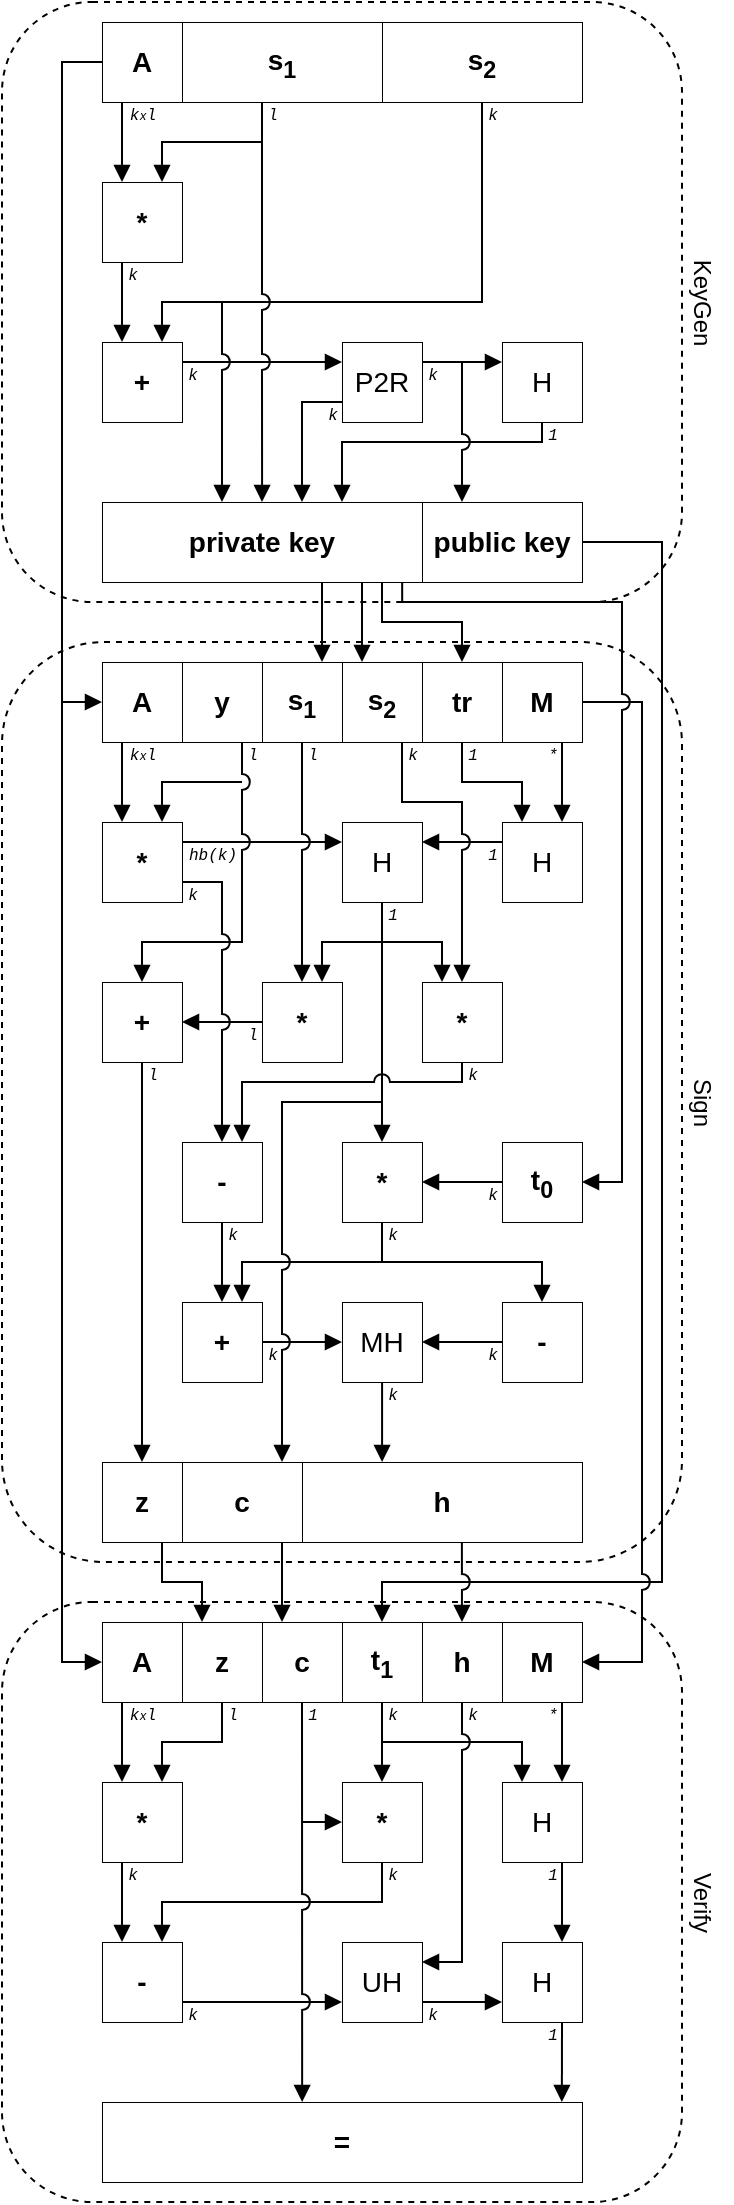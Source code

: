 <mxfile version="20.3.0" type="device"><diagram id="Om1LLP15xvkgY0ZqE7h3" name="Page-1"><mxGraphModel dx="474" dy="291" grid="1" gridSize="10" guides="1" tooltips="1" connect="1" arrows="1" fold="1" page="1" pageScale="1" pageWidth="850" pageHeight="1100" math="0" shadow="0"><root><mxCell id="0"/><mxCell id="1" parent="0"/><mxCell id="jIMUFUspea5jqwyZecuo-146" value="" style="rounded=1;whiteSpace=wrap;html=1;fillColor=none;dashed=1;" parent="1" vertex="1"><mxGeometry x="230" y="110" width="340" height="300" as="geometry"/></mxCell><mxCell id="jIMUFUspea5jqwyZecuo-144" value="" style="rounded=1;whiteSpace=wrap;html=1;fillColor=none;dashed=1;" parent="1" vertex="1"><mxGeometry x="230" y="430" width="340" height="460" as="geometry"/></mxCell><mxCell id="jIMUFUspea5jqwyZecuo-1" style="edgeStyle=orthogonalEdgeStyle;rounded=0;orthogonalLoop=1;jettySize=auto;html=1;endArrow=block;endFill=1;" parent="1" source="jIMUFUspea5jqwyZecuo-2" target="jIMUFUspea5jqwyZecuo-8" edge="1"><mxGeometry relative="1" as="geometry"><Array as="points"><mxPoint x="290" y="180"/><mxPoint x="290" y="180"/></Array></mxGeometry></mxCell><mxCell id="jIMUFUspea5jqwyZecuo-129" style="edgeStyle=orthogonalEdgeStyle;rounded=0;orthogonalLoop=1;jettySize=auto;html=1;entryX=0;entryY=0.5;entryDx=0;entryDy=0;endArrow=block;endFill=1;" parent="1" source="jIMUFUspea5jqwyZecuo-2" target="jIMUFUspea5jqwyZecuo-31" edge="1"><mxGeometry relative="1" as="geometry"><Array as="points"><mxPoint x="260" y="140"/><mxPoint x="260" y="460"/></Array></mxGeometry></mxCell><mxCell id="jIMUFUspea5jqwyZecuo-2" value="&lt;b&gt;A&lt;/b&gt;" style="rounded=0;whiteSpace=wrap;html=1;strokeWidth=0.5;fontFamily=Helvetica;fontSize=14;fillColor=default;" parent="1" vertex="1"><mxGeometry x="280" y="120" width="40" height="40" as="geometry"/></mxCell><mxCell id="jIMUFUspea5jqwyZecuo-3" style="edgeStyle=orthogonalEdgeStyle;rounded=0;jumpStyle=arc;jumpSize=8;orthogonalLoop=1;jettySize=auto;html=1;entryX=0.75;entryY=0;entryDx=0;entryDy=0;endArrow=block;endFill=1;" parent="1" source="jIMUFUspea5jqwyZecuo-4" target="jIMUFUspea5jqwyZecuo-8" edge="1"><mxGeometry relative="1" as="geometry"><Array as="points"><mxPoint x="360" y="180"/><mxPoint x="310" y="180"/></Array></mxGeometry></mxCell><mxCell id="jIMUFUspea5jqwyZecuo-4" value="&lt;b&gt;s&lt;sub&gt;1&lt;/sub&gt;&lt;/b&gt;" style="rounded=0;whiteSpace=wrap;html=1;strokeWidth=0.5;fontFamily=Helvetica;fontSize=14;fillColor=default;" parent="1" vertex="1"><mxGeometry x="320" y="120" width="100" height="40" as="geometry"/></mxCell><mxCell id="jIMUFUspea5jqwyZecuo-5" style="edgeStyle=orthogonalEdgeStyle;rounded=0;jumpStyle=arc;jumpSize=8;orthogonalLoop=1;jettySize=auto;html=1;entryX=0.75;entryY=0;entryDx=0;entryDy=0;endArrow=block;endFill=1;" parent="1" source="jIMUFUspea5jqwyZecuo-6" target="jIMUFUspea5jqwyZecuo-13" edge="1"><mxGeometry relative="1" as="geometry"><Array as="points"><mxPoint x="470" y="260"/><mxPoint x="310" y="260"/></Array></mxGeometry></mxCell><mxCell id="jIMUFUspea5jqwyZecuo-6" value="&lt;b&gt;s&lt;sub&gt;2&lt;/sub&gt;&lt;/b&gt;" style="rounded=0;whiteSpace=wrap;html=1;strokeWidth=0.5;fontFamily=Helvetica;fontSize=14;fillColor=default;" parent="1" vertex="1"><mxGeometry x="420" y="120" width="100" height="40" as="geometry"/></mxCell><mxCell id="jIMUFUspea5jqwyZecuo-7" style="edgeStyle=orthogonalEdgeStyle;rounded=0;jumpStyle=arc;jumpSize=8;orthogonalLoop=1;jettySize=auto;html=1;entryX=0.25;entryY=0;entryDx=0;entryDy=0;endArrow=block;endFill=1;" parent="1" source="jIMUFUspea5jqwyZecuo-8" target="jIMUFUspea5jqwyZecuo-13" edge="1"><mxGeometry relative="1" as="geometry"><Array as="points"><mxPoint x="290" y="250"/><mxPoint x="290" y="250"/></Array></mxGeometry></mxCell><mxCell id="jIMUFUspea5jqwyZecuo-8" value="&lt;b&gt;*&lt;/b&gt;" style="rounded=0;whiteSpace=wrap;html=1;strokeWidth=0.5;fontFamily=Helvetica;fontSize=14;fillColor=default;" parent="1" vertex="1"><mxGeometry x="280" y="200" width="40" height="40" as="geometry"/></mxCell><mxCell id="jIMUFUspea5jqwyZecuo-9" value="&lt;font face=&quot;Courier New&quot; style=&quot;font-size: 8px;&quot;&gt;k&lt;/font&gt;&lt;font face=&quot;Courier New&quot; style=&quot;font-size: 6px;&quot;&gt;x&lt;/font&gt;&lt;font face=&quot;Courier New&quot; style=&quot;font-size: 8px;&quot;&gt;l&lt;/font&gt;" style="text;html=1;align=center;verticalAlign=middle;resizable=0;points=[];autosize=1;strokeColor=none;fillColor=none;fontStyle=2" parent="1" vertex="1"><mxGeometry x="280" y="150" width="40" height="30" as="geometry"/></mxCell><mxCell id="jIMUFUspea5jqwyZecuo-10" value="&lt;b&gt;private key&lt;/b&gt;" style="rounded=0;whiteSpace=wrap;html=1;strokeWidth=0.5;fontFamily=Helvetica;fontSize=14;fillColor=default;" parent="1" vertex="1"><mxGeometry x="280" y="360" width="160" height="40" as="geometry"/></mxCell><mxCell id="jIMUFUspea5jqwyZecuo-11" value="&lt;b&gt;public key&lt;/b&gt;" style="rounded=0;whiteSpace=wrap;html=1;strokeWidth=0.5;fontFamily=Helvetica;fontSize=14;fillColor=default;" parent="1" vertex="1"><mxGeometry x="440" y="360" width="80" height="40" as="geometry"/></mxCell><mxCell id="jIMUFUspea5jqwyZecuo-12" style="edgeStyle=orthogonalEdgeStyle;rounded=0;jumpStyle=arc;jumpSize=8;orthogonalLoop=1;jettySize=auto;html=1;entryX=0;entryY=0.25;entryDx=0;entryDy=0;endArrow=block;endFill=1;" parent="1" source="jIMUFUspea5jqwyZecuo-13" target="jIMUFUspea5jqwyZecuo-18" edge="1"><mxGeometry relative="1" as="geometry"><Array as="points"><mxPoint x="330" y="290"/><mxPoint x="330" y="290"/></Array></mxGeometry></mxCell><mxCell id="jIMUFUspea5jqwyZecuo-13" value="&lt;b&gt;+&lt;/b&gt;" style="rounded=0;whiteSpace=wrap;html=1;strokeWidth=0.5;fontFamily=Helvetica;fontSize=14;fillColor=default;" parent="1" vertex="1"><mxGeometry x="280" y="280" width="40" height="40" as="geometry"/></mxCell><mxCell id="jIMUFUspea5jqwyZecuo-14" value="&lt;font face=&quot;Courier New&quot;&gt;&lt;span style=&quot;font-size: 8px;&quot;&gt;l&lt;/span&gt;&lt;/font&gt;" style="text;html=1;align=center;verticalAlign=middle;resizable=0;points=[];autosize=1;strokeColor=none;fillColor=none;fontStyle=2" parent="1" vertex="1"><mxGeometry x="350" y="150" width="30" height="30" as="geometry"/></mxCell><mxCell id="jIMUFUspea5jqwyZecuo-15" value="&lt;font face=&quot;Courier New&quot;&gt;&lt;span style=&quot;font-size: 8px;&quot;&gt;k&lt;/span&gt;&lt;/font&gt;" style="text;html=1;align=center;verticalAlign=middle;resizable=0;points=[];autosize=1;strokeColor=none;fillColor=none;fontStyle=2" parent="1" vertex="1"><mxGeometry x="460" y="150" width="30" height="30" as="geometry"/></mxCell><mxCell id="jIMUFUspea5jqwyZecuo-16" style="edgeStyle=orthogonalEdgeStyle;rounded=0;jumpStyle=arc;jumpSize=8;orthogonalLoop=1;jettySize=auto;html=1;entryX=0;entryY=0.25;entryDx=0;entryDy=0;endArrow=block;endFill=1;" parent="1" source="jIMUFUspea5jqwyZecuo-18" target="jIMUFUspea5jqwyZecuo-20" edge="1"><mxGeometry relative="1" as="geometry"><Array as="points"><mxPoint x="450" y="290"/><mxPoint x="450" y="290"/></Array></mxGeometry></mxCell><mxCell id="jIMUFUspea5jqwyZecuo-17" style="edgeStyle=orthogonalEdgeStyle;rounded=0;jumpStyle=arc;jumpSize=8;orthogonalLoop=1;jettySize=auto;html=1;exitX=0;exitY=0.75;exitDx=0;exitDy=0;entryX=0.625;entryY=0;entryDx=0;entryDy=0;entryPerimeter=0;endArrow=block;endFill=1;" parent="1" source="jIMUFUspea5jqwyZecuo-18" target="jIMUFUspea5jqwyZecuo-10" edge="1"><mxGeometry relative="1" as="geometry"/></mxCell><mxCell id="jIMUFUspea5jqwyZecuo-18" value="P2R" style="rounded=0;whiteSpace=wrap;html=1;strokeWidth=0.5;fontFamily=Helvetica;fontSize=14;fillColor=default;" parent="1" vertex="1"><mxGeometry x="400" y="280" width="40" height="40" as="geometry"/></mxCell><mxCell id="jIMUFUspea5jqwyZecuo-19" style="edgeStyle=orthogonalEdgeStyle;rounded=0;jumpStyle=arc;jumpSize=8;orthogonalLoop=1;jettySize=auto;html=1;endArrow=block;endFill=1;" parent="1" source="jIMUFUspea5jqwyZecuo-20" target="jIMUFUspea5jqwyZecuo-10" edge="1"><mxGeometry relative="1" as="geometry"><mxPoint x="500" y="350" as="targetPoint"/><Array as="points"><mxPoint x="500" y="330"/><mxPoint x="400" y="330"/></Array></mxGeometry></mxCell><mxCell id="jIMUFUspea5jqwyZecuo-20" value="H" style="rounded=0;whiteSpace=wrap;html=1;strokeWidth=0.5;fontFamily=Helvetica;fontSize=14;fillColor=default;" parent="1" vertex="1"><mxGeometry x="480" y="280" width="40" height="40" as="geometry"/></mxCell><mxCell id="jIMUFUspea5jqwyZecuo-21" style="edgeStyle=orthogonalEdgeStyle;rounded=0;jumpStyle=arc;jumpSize=8;orthogonalLoop=1;jettySize=auto;html=1;endArrow=block;endFill=1;" parent="1" target="jIMUFUspea5jqwyZecuo-10" edge="1"><mxGeometry relative="1" as="geometry"><mxPoint x="360" y="180" as="sourcePoint"/></mxGeometry></mxCell><mxCell id="jIMUFUspea5jqwyZecuo-22" value="" style="endArrow=block;html=1;rounded=0;jumpStyle=arc;jumpSize=8;endFill=1;entryX=0.375;entryY=0;entryDx=0;entryDy=0;entryPerimeter=0;" parent="1" target="jIMUFUspea5jqwyZecuo-10" edge="1"><mxGeometry width="50" height="50" relative="1" as="geometry"><mxPoint x="340" y="260" as="sourcePoint"/><mxPoint x="340" y="350" as="targetPoint"/></mxGeometry></mxCell><mxCell id="jIMUFUspea5jqwyZecuo-23" style="edgeStyle=orthogonalEdgeStyle;rounded=0;jumpStyle=arc;jumpSize=8;orthogonalLoop=1;jettySize=auto;html=1;endArrow=block;endFill=1;entryX=0.25;entryY=0;entryDx=0;entryDy=0;" parent="1" target="jIMUFUspea5jqwyZecuo-11" edge="1"><mxGeometry relative="1" as="geometry"><mxPoint x="460" y="290" as="sourcePoint"/><Array as="points"><mxPoint x="460" y="310"/><mxPoint x="460" y="310"/></Array></mxGeometry></mxCell><mxCell id="jIMUFUspea5jqwyZecuo-24" value="&lt;font face=&quot;Courier New&quot;&gt;&lt;span style=&quot;font-size: 8px;&quot;&gt;k&lt;/span&gt;&lt;/font&gt;" style="text;html=1;align=center;verticalAlign=middle;resizable=0;points=[];autosize=1;strokeColor=none;fillColor=none;fontStyle=2" parent="1" vertex="1"><mxGeometry x="280" y="230" width="30" height="30" as="geometry"/></mxCell><mxCell id="jIMUFUspea5jqwyZecuo-25" value="&lt;font face=&quot;Courier New&quot;&gt;&lt;span style=&quot;font-size: 8px;&quot;&gt;k&lt;/span&gt;&lt;/font&gt;" style="text;html=1;align=center;verticalAlign=middle;resizable=0;points=[];autosize=1;strokeColor=none;fillColor=none;fontStyle=2" parent="1" vertex="1"><mxGeometry x="310" y="280" width="30" height="30" as="geometry"/></mxCell><mxCell id="jIMUFUspea5jqwyZecuo-26" value="&lt;font face=&quot;Courier New&quot;&gt;&lt;span style=&quot;font-size: 8px;&quot;&gt;k&lt;/span&gt;&lt;/font&gt;" style="text;html=1;align=center;verticalAlign=middle;resizable=0;points=[];autosize=1;strokeColor=none;fillColor=none;fontStyle=2" parent="1" vertex="1"><mxGeometry x="380" y="300" width="30" height="30" as="geometry"/></mxCell><mxCell id="jIMUFUspea5jqwyZecuo-27" value="&lt;font face=&quot;Courier New&quot;&gt;&lt;span style=&quot;font-size: 8px;&quot;&gt;1&lt;/span&gt;&lt;/font&gt;" style="text;html=1;align=center;verticalAlign=middle;resizable=0;points=[];autosize=1;strokeColor=none;fillColor=none;fontStyle=2" parent="1" vertex="1"><mxGeometry x="490" y="310" width="30" height="30" as="geometry"/></mxCell><mxCell id="jIMUFUspea5jqwyZecuo-28" value="&lt;font face=&quot;Courier New&quot;&gt;&lt;span style=&quot;font-size: 8px;&quot;&gt;k&lt;/span&gt;&lt;/font&gt;" style="text;html=1;align=center;verticalAlign=middle;resizable=0;points=[];autosize=1;strokeColor=none;fillColor=none;fontStyle=2" parent="1" vertex="1"><mxGeometry x="430" y="280" width="30" height="30" as="geometry"/></mxCell><mxCell id="jIMUFUspea5jqwyZecuo-29" style="edgeStyle=orthogonalEdgeStyle;rounded=0;jumpStyle=arc;jumpSize=8;orthogonalLoop=1;jettySize=auto;html=1;entryX=0.5;entryY=0;entryDx=0;entryDy=0;endArrow=block;endFill=1;" parent="1" source="jIMUFUspea5jqwyZecuo-47" target="jIMUFUspea5jqwyZecuo-67" edge="1"><mxGeometry relative="1" as="geometry"/></mxCell><mxCell id="jIMUFUspea5jqwyZecuo-30" style="edgeStyle=orthogonalEdgeStyle;rounded=0;jumpStyle=arc;jumpSize=10;orthogonalLoop=1;jettySize=auto;html=1;entryX=0.25;entryY=0;entryDx=0;entryDy=0;fontSize=6;startArrow=none;startFill=0;endArrow=block;endFill=1;exitX=0.25;exitY=1;exitDx=0;exitDy=0;" parent="1" source="jIMUFUspea5jqwyZecuo-31" target="jIMUFUspea5jqwyZecuo-36" edge="1"><mxGeometry relative="1" as="geometry"><Array as="points"><mxPoint x="290" y="520"/></Array><mxPoint x="150" y="510" as="sourcePoint"/></mxGeometry></mxCell><mxCell id="jIMUFUspea5jqwyZecuo-31" value="&lt;b&gt;A&lt;/b&gt;" style="rounded=0;whiteSpace=wrap;html=1;strokeWidth=0.5;fontFamily=Helvetica;fontSize=14;fillColor=default;" parent="1" vertex="1"><mxGeometry x="280" y="440" width="40" height="40" as="geometry"/></mxCell><mxCell id="jIMUFUspea5jqwyZecuo-32" value="&lt;b&gt;y&lt;/b&gt;" style="rounded=0;whiteSpace=wrap;html=1;strokeWidth=0.5;fontFamily=Helvetica;fontSize=14;fillColor=default;" parent="1" vertex="1"><mxGeometry x="320" y="440" width="40" height="40" as="geometry"/></mxCell><mxCell id="jIMUFUspea5jqwyZecuo-131" style="edgeStyle=orthogonalEdgeStyle;rounded=0;orthogonalLoop=1;jettySize=auto;html=1;endArrow=block;endFill=1;" parent="1" target="jIMUFUspea5jqwyZecuo-33" edge="1"><mxGeometry relative="1" as="geometry"><mxPoint x="390" y="400" as="sourcePoint"/><Array as="points"><mxPoint x="390" y="400"/></Array></mxGeometry></mxCell><mxCell id="jIMUFUspea5jqwyZecuo-33" value="&lt;b&gt;s&lt;sub&gt;1&lt;/sub&gt;&lt;/b&gt;" style="rounded=0;whiteSpace=wrap;html=1;strokeWidth=0.5;fontFamily=Helvetica;fontSize=14;fillColor=default;" parent="1" vertex="1"><mxGeometry x="360" y="440" width="40" height="40" as="geometry"/></mxCell><mxCell id="jIMUFUspea5jqwyZecuo-34" style="edgeStyle=orthogonalEdgeStyle;rounded=0;orthogonalLoop=1;jettySize=auto;html=1;entryX=0;entryY=0.25;entryDx=0;entryDy=0;endArrow=block;endFill=1;exitX=1;exitY=0.25;exitDx=0;exitDy=0;" parent="1" source="jIMUFUspea5jqwyZecuo-36" target="jIMUFUspea5jqwyZecuo-47" edge="1"><mxGeometry relative="1" as="geometry"/></mxCell><mxCell id="jIMUFUspea5jqwyZecuo-35" style="edgeStyle=orthogonalEdgeStyle;rounded=0;jumpStyle=arc;jumpSize=8;orthogonalLoop=1;jettySize=auto;html=1;exitX=0.75;exitY=0;exitDx=0;exitDy=0;endArrow=block;endFill=1;entryX=0.75;entryY=0;entryDx=0;entryDy=0;" parent="1" target="jIMUFUspea5jqwyZecuo-36" edge="1"><mxGeometry relative="1" as="geometry"><mxPoint x="350" y="500" as="sourcePoint"/><Array as="points"><mxPoint x="310" y="500"/></Array></mxGeometry></mxCell><mxCell id="jIMUFUspea5jqwyZecuo-36" value="&lt;b&gt;*&lt;/b&gt;" style="rounded=0;whiteSpace=wrap;html=1;strokeWidth=0.5;fontFamily=Helvetica;fontSize=14;fillColor=default;" parent="1" vertex="1"><mxGeometry x="280" y="520" width="40" height="40" as="geometry"/></mxCell><mxCell id="jIMUFUspea5jqwyZecuo-37" value="&lt;font face=&quot;Courier New&quot; style=&quot;font-size: 8px;&quot;&gt;k&lt;/font&gt;&lt;font face=&quot;Courier New&quot; style=&quot;font-size: 6px;&quot;&gt;x&lt;/font&gt;&lt;font face=&quot;Courier New&quot; style=&quot;font-size: 8px;&quot;&gt;l&lt;/font&gt;" style="text;html=1;align=center;verticalAlign=middle;resizable=0;points=[];autosize=1;strokeColor=none;fillColor=none;fontStyle=2" parent="1" vertex="1"><mxGeometry x="280" y="470" width="40" height="30" as="geometry"/></mxCell><mxCell id="jIMUFUspea5jqwyZecuo-137" style="edgeStyle=orthogonalEdgeStyle;rounded=0;orthogonalLoop=1;jettySize=auto;html=1;entryX=0.25;entryY=0;entryDx=0;entryDy=0;endArrow=block;endFill=1;endSize=6;sourcePerimeterSpacing=0;targetPerimeterSpacing=0;" parent="1" source="jIMUFUspea5jqwyZecuo-38" edge="1"><mxGeometry relative="1" as="geometry"><Array as="points"><mxPoint x="370" y="890"/><mxPoint x="370" y="890"/></Array><mxPoint x="370" y="920" as="targetPoint"/></mxGeometry></mxCell><mxCell id="jIMUFUspea5jqwyZecuo-38" value="&lt;b&gt;c&lt;/b&gt;" style="rounded=0;whiteSpace=wrap;html=1;strokeWidth=0.5;fontFamily=Helvetica;fontSize=14;fillColor=default;" parent="1" vertex="1"><mxGeometry x="320" y="840" width="60" height="40" as="geometry"/></mxCell><mxCell id="jIMUFUspea5jqwyZecuo-138" style="edgeStyle=orthogonalEdgeStyle;rounded=0;orthogonalLoop=1;jettySize=auto;html=1;entryX=0.25;entryY=0;entryDx=0;entryDy=0;endArrow=block;endFill=1;endSize=6;sourcePerimeterSpacing=0;targetPerimeterSpacing=0;" parent="1" source="jIMUFUspea5jqwyZecuo-39" edge="1"><mxGeometry relative="1" as="geometry"><Array as="points"><mxPoint x="310" y="900"/><mxPoint x="330" y="900"/></Array><mxPoint x="330" y="920" as="targetPoint"/></mxGeometry></mxCell><mxCell id="jIMUFUspea5jqwyZecuo-39" value="&lt;b&gt;z&lt;/b&gt;" style="rounded=0;whiteSpace=wrap;html=1;strokeWidth=0.5;fontFamily=Helvetica;fontSize=14;fillColor=default;" parent="1" vertex="1"><mxGeometry x="280" y="840" width="40" height="40" as="geometry"/></mxCell><mxCell id="jIMUFUspea5jqwyZecuo-40" style="edgeStyle=orthogonalEdgeStyle;rounded=0;orthogonalLoop=1;jettySize=auto;html=1;exitX=0.75;exitY=1;exitDx=0;exitDy=0;entryX=0.75;entryY=0;entryDx=0;entryDy=0;endArrow=block;endFill=1;" parent="1" source="jIMUFUspea5jqwyZecuo-41" target="jIMUFUspea5jqwyZecuo-46" edge="1"><mxGeometry relative="1" as="geometry"/></mxCell><mxCell id="jIMUFUspea5jqwyZecuo-41" value="&lt;b&gt;M&lt;/b&gt;" style="rounded=0;whiteSpace=wrap;html=1;strokeWidth=0.5;fontFamily=Helvetica;fontSize=14;fillColor=default;" parent="1" vertex="1"><mxGeometry x="480" y="440" width="40" height="40" as="geometry"/></mxCell><mxCell id="jIMUFUspea5jqwyZecuo-132" style="edgeStyle=orthogonalEdgeStyle;rounded=0;orthogonalLoop=1;jettySize=auto;html=1;endArrow=block;endFill=1;" parent="1" target="jIMUFUspea5jqwyZecuo-42" edge="1"><mxGeometry relative="1" as="geometry"><mxPoint x="410" y="400" as="sourcePoint"/><Array as="points"><mxPoint x="410" y="400"/></Array></mxGeometry></mxCell><mxCell id="jIMUFUspea5jqwyZecuo-42" value="&lt;b&gt;s&lt;sub&gt;2&lt;/sub&gt;&lt;/b&gt;" style="rounded=0;whiteSpace=wrap;html=1;strokeWidth=0.5;fontFamily=Helvetica;fontSize=14;fillColor=default;" parent="1" vertex="1"><mxGeometry x="400" y="440" width="40" height="40" as="geometry"/></mxCell><mxCell id="jIMUFUspea5jqwyZecuo-43" style="edgeStyle=orthogonalEdgeStyle;rounded=0;orthogonalLoop=1;jettySize=auto;html=1;entryX=0.25;entryY=0;entryDx=0;entryDy=0;endArrow=block;endFill=1;" parent="1" source="jIMUFUspea5jqwyZecuo-44" target="jIMUFUspea5jqwyZecuo-46" edge="1"><mxGeometry relative="1" as="geometry"/></mxCell><mxCell id="jIMUFUspea5jqwyZecuo-133" style="edgeStyle=orthogonalEdgeStyle;rounded=0;orthogonalLoop=1;jettySize=auto;html=1;endArrow=block;endFill=1;" parent="1" target="jIMUFUspea5jqwyZecuo-44" edge="1"><mxGeometry relative="1" as="geometry"><mxPoint x="420" y="400" as="sourcePoint"/><Array as="points"><mxPoint x="420" y="420"/><mxPoint x="460" y="420"/></Array></mxGeometry></mxCell><mxCell id="jIMUFUspea5jqwyZecuo-44" value="&lt;b&gt;tr&lt;/b&gt;" style="rounded=0;whiteSpace=wrap;html=1;strokeWidth=0.5;fontFamily=Helvetica;fontSize=14;fillColor=default;" parent="1" vertex="1"><mxGeometry x="440" y="440" width="40" height="40" as="geometry"/></mxCell><mxCell id="jIMUFUspea5jqwyZecuo-45" style="edgeStyle=orthogonalEdgeStyle;rounded=0;orthogonalLoop=1;jettySize=auto;html=1;endArrow=block;endFill=1;" parent="1" source="jIMUFUspea5jqwyZecuo-46" edge="1"><mxGeometry relative="1" as="geometry"><mxPoint x="440" y="530" as="targetPoint"/><Array as="points"><mxPoint x="440" y="530"/></Array></mxGeometry></mxCell><mxCell id="jIMUFUspea5jqwyZecuo-46" value="H" style="rounded=0;whiteSpace=wrap;html=1;strokeWidth=0.5;fontFamily=Helvetica;fontSize=14;fillColor=default;" parent="1" vertex="1"><mxGeometry x="480" y="520" width="40" height="40" as="geometry"/></mxCell><mxCell id="jIMUFUspea5jqwyZecuo-47" value="H" style="rounded=0;whiteSpace=wrap;html=1;strokeWidth=0.5;fontFamily=Helvetica;fontSize=14;fillColor=default;" parent="1" vertex="1"><mxGeometry x="400" y="520" width="40" height="40" as="geometry"/></mxCell><mxCell id="jIMUFUspea5jqwyZecuo-48" style="edgeStyle=orthogonalEdgeStyle;rounded=0;jumpStyle=arc;jumpSize=8;orthogonalLoop=1;jettySize=auto;html=1;entryX=0.5;entryY=0;entryDx=0;entryDy=0;endArrow=block;endFill=1;" parent="1" source="jIMUFUspea5jqwyZecuo-49" target="jIMUFUspea5jqwyZecuo-39" edge="1"><mxGeometry relative="1" as="geometry"/></mxCell><mxCell id="jIMUFUspea5jqwyZecuo-49" value="&lt;b&gt;+&lt;/b&gt;" style="rounded=0;whiteSpace=wrap;html=1;strokeWidth=0.5;fontFamily=Helvetica;fontSize=14;fillColor=default;" parent="1" vertex="1"><mxGeometry x="280" y="600" width="40" height="40" as="geometry"/></mxCell><mxCell id="jIMUFUspea5jqwyZecuo-50" style="edgeStyle=orthogonalEdgeStyle;rounded=0;orthogonalLoop=1;jettySize=auto;html=1;exitX=0.75;exitY=1;exitDx=0;exitDy=0;entryX=0.5;entryY=0;entryDx=0;entryDy=0;endArrow=block;endFill=1;jumpStyle=arc;jumpSize=8;" parent="1" source="jIMUFUspea5jqwyZecuo-32" target="jIMUFUspea5jqwyZecuo-49" edge="1"><mxGeometry relative="1" as="geometry"><Array as="points"><mxPoint x="350" y="580"/><mxPoint x="300" y="580"/></Array></mxGeometry></mxCell><mxCell id="jIMUFUspea5jqwyZecuo-51" style="edgeStyle=orthogonalEdgeStyle;rounded=0;jumpStyle=arc;jumpSize=8;orthogonalLoop=1;jettySize=auto;html=1;entryX=1;entryY=0.5;entryDx=0;entryDy=0;endArrow=block;endFill=1;" parent="1" source="jIMUFUspea5jqwyZecuo-53" target="jIMUFUspea5jqwyZecuo-49" edge="1"><mxGeometry relative="1" as="geometry"/></mxCell><mxCell id="jIMUFUspea5jqwyZecuo-52" style="edgeStyle=orthogonalEdgeStyle;rounded=0;jumpStyle=arc;jumpSize=8;orthogonalLoop=1;jettySize=auto;html=1;exitX=0.75;exitY=0;exitDx=0;exitDy=0;endArrow=block;endFill=1;entryX=0.75;entryY=0;entryDx=0;entryDy=0;" parent="1" target="jIMUFUspea5jqwyZecuo-53" edge="1"><mxGeometry relative="1" as="geometry"><mxPoint x="420" y="580" as="sourcePoint"/><Array as="points"><mxPoint x="390" y="580"/></Array></mxGeometry></mxCell><mxCell id="jIMUFUspea5jqwyZecuo-53" value="&lt;b&gt;*&lt;/b&gt;" style="rounded=0;whiteSpace=wrap;html=1;strokeWidth=0.5;fontFamily=Helvetica;fontSize=14;fillColor=default;" parent="1" vertex="1"><mxGeometry x="360" y="600" width="40" height="40" as="geometry"/></mxCell><mxCell id="jIMUFUspea5jqwyZecuo-54" style="edgeStyle=orthogonalEdgeStyle;rounded=0;jumpStyle=arc;jumpSize=8;orthogonalLoop=1;jettySize=auto;html=1;entryX=0.75;entryY=0;entryDx=0;entryDy=0;endArrow=block;endFill=1;" parent="1" source="jIMUFUspea5jqwyZecuo-56" target="jIMUFUspea5jqwyZecuo-61" edge="1"><mxGeometry relative="1" as="geometry"><Array as="points"><mxPoint x="460" y="650"/><mxPoint x="350" y="650"/></Array></mxGeometry></mxCell><mxCell id="jIMUFUspea5jqwyZecuo-55" style="edgeStyle=orthogonalEdgeStyle;rounded=0;jumpStyle=arc;jumpSize=8;orthogonalLoop=1;jettySize=auto;html=1;endArrow=block;endFill=1;entryX=0.25;entryY=0;entryDx=0;entryDy=0;" parent="1" target="jIMUFUspea5jqwyZecuo-56" edge="1"><mxGeometry relative="1" as="geometry"><mxPoint x="420" y="580" as="sourcePoint"/><Array as="points"><mxPoint x="420" y="580"/><mxPoint x="450" y="580"/></Array></mxGeometry></mxCell><mxCell id="jIMUFUspea5jqwyZecuo-56" value="&lt;b&gt;*&lt;/b&gt;" style="rounded=0;whiteSpace=wrap;html=1;strokeWidth=0.5;fontFamily=Helvetica;fontSize=14;fillColor=default;" parent="1" vertex="1"><mxGeometry x="440" y="600" width="40" height="40" as="geometry"/></mxCell><mxCell id="jIMUFUspea5jqwyZecuo-57" style="edgeStyle=orthogonalEdgeStyle;rounded=0;jumpStyle=arc;jumpSize=8;orthogonalLoop=1;jettySize=auto;html=1;entryX=0.5;entryY=0;entryDx=0;entryDy=0;endArrow=block;endFill=1;" parent="1" source="jIMUFUspea5jqwyZecuo-42" target="jIMUFUspea5jqwyZecuo-56" edge="1"><mxGeometry relative="1" as="geometry"><Array as="points"><mxPoint x="430" y="510"/><mxPoint x="460" y="510"/></Array></mxGeometry></mxCell><mxCell id="jIMUFUspea5jqwyZecuo-58" style="edgeStyle=orthogonalEdgeStyle;rounded=0;jumpStyle=arc;jumpSize=8;orthogonalLoop=1;jettySize=auto;html=1;endArrow=block;endFill=1;" parent="1" source="jIMUFUspea5jqwyZecuo-33" target="jIMUFUspea5jqwyZecuo-53" edge="1"><mxGeometry relative="1" as="geometry"/></mxCell><mxCell id="jIMUFUspea5jqwyZecuo-59" style="edgeStyle=orthogonalEdgeStyle;rounded=0;jumpStyle=arc;jumpSize=8;orthogonalLoop=1;jettySize=auto;html=1;endArrow=block;endFill=1;entryX=0.5;entryY=0;entryDx=0;entryDy=0;exitX=1;exitY=0.75;exitDx=0;exitDy=0;" parent="1" source="jIMUFUspea5jqwyZecuo-36" target="jIMUFUspea5jqwyZecuo-61" edge="1"><mxGeometry relative="1" as="geometry"><mxPoint x="340" y="550" as="sourcePoint"/></mxGeometry></mxCell><mxCell id="jIMUFUspea5jqwyZecuo-60" style="edgeStyle=orthogonalEdgeStyle;rounded=0;jumpStyle=arc;jumpSize=8;orthogonalLoop=1;jettySize=auto;html=1;entryX=0.5;entryY=0;entryDx=0;entryDy=0;endArrow=block;endFill=1;" parent="1" source="jIMUFUspea5jqwyZecuo-61" target="jIMUFUspea5jqwyZecuo-65" edge="1"><mxGeometry relative="1" as="geometry"/></mxCell><mxCell id="jIMUFUspea5jqwyZecuo-61" value="&lt;b&gt;-&lt;/b&gt;" style="rounded=0;whiteSpace=wrap;html=1;strokeWidth=0.5;fontFamily=Helvetica;fontSize=14;fillColor=default;" parent="1" vertex="1"><mxGeometry x="320" y="680" width="40" height="40" as="geometry"/></mxCell><mxCell id="jIMUFUspea5jqwyZecuo-62" style="edgeStyle=orthogonalEdgeStyle;rounded=0;jumpStyle=arc;jumpSize=8;orthogonalLoop=1;jettySize=auto;html=1;entryX=1;entryY=0.5;entryDx=0;entryDy=0;endArrow=block;endFill=1;" parent="1" source="jIMUFUspea5jqwyZecuo-63" target="jIMUFUspea5jqwyZecuo-67" edge="1"><mxGeometry relative="1" as="geometry"/></mxCell><mxCell id="jIMUFUspea5jqwyZecuo-63" value="&lt;b&gt;t&lt;sub&gt;0&lt;/sub&gt;&lt;/b&gt;" style="rounded=0;whiteSpace=wrap;html=1;strokeWidth=0.5;fontFamily=Helvetica;fontSize=14;fillColor=default;" parent="1" vertex="1"><mxGeometry x="480" y="680" width="40" height="40" as="geometry"/></mxCell><mxCell id="jIMUFUspea5jqwyZecuo-64" style="edgeStyle=orthogonalEdgeStyle;rounded=0;jumpStyle=arc;jumpSize=8;orthogonalLoop=1;jettySize=auto;html=1;entryX=0;entryY=0.5;entryDx=0;entryDy=0;endArrow=block;endFill=1;" parent="1" source="jIMUFUspea5jqwyZecuo-65" target="jIMUFUspea5jqwyZecuo-69" edge="1"><mxGeometry relative="1" as="geometry"/></mxCell><mxCell id="jIMUFUspea5jqwyZecuo-65" value="&lt;b&gt;+&lt;/b&gt;" style="rounded=0;whiteSpace=wrap;html=1;strokeWidth=0.5;fontFamily=Helvetica;fontSize=14;fillColor=default;" parent="1" vertex="1"><mxGeometry x="320" y="760" width="40" height="40" as="geometry"/></mxCell><mxCell id="jIMUFUspea5jqwyZecuo-66" style="edgeStyle=orthogonalEdgeStyle;rounded=0;jumpStyle=arc;jumpSize=8;orthogonalLoop=1;jettySize=auto;html=1;entryX=0.75;entryY=0;entryDx=0;entryDy=0;endArrow=block;endFill=1;" parent="1" source="jIMUFUspea5jqwyZecuo-67" target="jIMUFUspea5jqwyZecuo-65" edge="1"><mxGeometry relative="1" as="geometry"><Array as="points"><mxPoint x="420" y="740"/><mxPoint x="350" y="740"/></Array></mxGeometry></mxCell><mxCell id="jIMUFUspea5jqwyZecuo-67" value="&lt;b&gt;*&lt;/b&gt;" style="rounded=0;whiteSpace=wrap;html=1;strokeWidth=0.5;fontFamily=Helvetica;fontSize=14;fillColor=default;" parent="1" vertex="1"><mxGeometry x="400" y="680" width="40" height="40" as="geometry"/></mxCell><mxCell id="jIMUFUspea5jqwyZecuo-68" style="edgeStyle=orthogonalEdgeStyle;rounded=0;jumpStyle=arc;jumpSize=8;orthogonalLoop=1;jettySize=auto;html=1;entryX=0.286;entryY=0;entryDx=0;entryDy=0;entryPerimeter=0;endArrow=block;endFill=1;" parent="1" source="jIMUFUspea5jqwyZecuo-69" target="jIMUFUspea5jqwyZecuo-73" edge="1"><mxGeometry relative="1" as="geometry"/></mxCell><mxCell id="jIMUFUspea5jqwyZecuo-69" value="MH" style="rounded=0;whiteSpace=wrap;html=1;strokeWidth=0.5;fontFamily=Helvetica;fontSize=14;fillColor=default;" parent="1" vertex="1"><mxGeometry x="400" y="760" width="40" height="40" as="geometry"/></mxCell><mxCell id="jIMUFUspea5jqwyZecuo-70" style="edgeStyle=orthogonalEdgeStyle;rounded=0;jumpStyle=arc;jumpSize=8;orthogonalLoop=1;jettySize=auto;html=1;exitX=0;exitY=0.5;exitDx=0;exitDy=0;endArrow=block;endFill=1;" parent="1" source="jIMUFUspea5jqwyZecuo-72" edge="1"><mxGeometry relative="1" as="geometry"><mxPoint x="440" y="780" as="targetPoint"/><Array as="points"/></mxGeometry></mxCell><mxCell id="jIMUFUspea5jqwyZecuo-71" style="edgeStyle=orthogonalEdgeStyle;rounded=0;jumpStyle=arc;jumpSize=8;orthogonalLoop=1;jettySize=auto;html=1;exitX=0.5;exitY=0;exitDx=0;exitDy=0;endArrow=block;endFill=1;entryX=0.5;entryY=0;entryDx=0;entryDy=0;" parent="1" target="jIMUFUspea5jqwyZecuo-72" edge="1"><mxGeometry relative="1" as="geometry"><mxPoint x="420" y="740" as="sourcePoint"/><Array as="points"><mxPoint x="500" y="740"/></Array></mxGeometry></mxCell><mxCell id="jIMUFUspea5jqwyZecuo-72" value="&lt;b&gt;-&lt;/b&gt;" style="rounded=0;whiteSpace=wrap;html=1;strokeWidth=0.5;fontFamily=Helvetica;fontSize=14;fillColor=default;" parent="1" vertex="1"><mxGeometry x="480" y="760" width="40" height="40" as="geometry"/></mxCell><mxCell id="jIMUFUspea5jqwyZecuo-73" value="&lt;b&gt;h&lt;/b&gt;" style="rounded=0;whiteSpace=wrap;html=1;strokeWidth=0.5;fontFamily=Helvetica;fontSize=14;fillColor=default;" parent="1" vertex="1"><mxGeometry x="380" y="840" width="140" height="40" as="geometry"/></mxCell><mxCell id="jIMUFUspea5jqwyZecuo-74" style="edgeStyle=orthogonalEdgeStyle;rounded=0;jumpStyle=arc;jumpSize=8;orthogonalLoop=1;jettySize=auto;html=1;exitX=0.75;exitY=0;exitDx=0;exitDy=0;endArrow=block;endFill=1;" parent="1" target="jIMUFUspea5jqwyZecuo-38" edge="1"><mxGeometry relative="1" as="geometry"><mxPoint x="420" y="660" as="sourcePoint"/><Array as="points"><mxPoint x="370" y="660"/></Array></mxGeometry></mxCell><mxCell id="jIMUFUspea5jqwyZecuo-75" value="&lt;font face=&quot;Courier New&quot;&gt;&lt;span style=&quot;font-size: 8px;&quot;&gt;l&lt;/span&gt;&lt;/font&gt;" style="text;html=1;align=center;verticalAlign=middle;resizable=0;points=[];autosize=1;strokeColor=none;fillColor=none;fontStyle=2" parent="1" vertex="1"><mxGeometry x="370" y="470" width="30" height="30" as="geometry"/></mxCell><mxCell id="jIMUFUspea5jqwyZecuo-76" value="&lt;font face=&quot;Courier New&quot;&gt;&lt;span style=&quot;font-size: 8px;&quot;&gt;k&lt;/span&gt;&lt;/font&gt;" style="text;html=1;align=center;verticalAlign=middle;resizable=0;points=[];autosize=1;strokeColor=none;fillColor=none;fontStyle=2" parent="1" vertex="1"><mxGeometry x="420" y="470" width="30" height="30" as="geometry"/></mxCell><mxCell id="jIMUFUspea5jqwyZecuo-77" value="&lt;font face=&quot;Courier New&quot;&gt;&lt;span style=&quot;font-size: 8px;&quot;&gt;1&lt;/span&gt;&lt;/font&gt;" style="text;html=1;align=center;verticalAlign=middle;resizable=0;points=[];autosize=1;strokeColor=none;fillColor=none;fontStyle=2" parent="1" vertex="1"><mxGeometry x="450" y="470" width="30" height="30" as="geometry"/></mxCell><mxCell id="jIMUFUspea5jqwyZecuo-78" value="&lt;font face=&quot;Courier New&quot;&gt;&lt;span style=&quot;font-size: 8px;&quot;&gt;*&lt;/span&gt;&lt;/font&gt;" style="text;html=1;align=center;verticalAlign=middle;resizable=0;points=[];autosize=1;strokeColor=none;fillColor=none;fontStyle=2" parent="1" vertex="1"><mxGeometry x="490" y="470" width="30" height="30" as="geometry"/></mxCell><mxCell id="jIMUFUspea5jqwyZecuo-79" value="&lt;font face=&quot;Courier New&quot;&gt;&lt;span style=&quot;font-size: 8px;&quot;&gt;l&lt;/span&gt;&lt;/font&gt;" style="text;html=1;align=center;verticalAlign=middle;resizable=0;points=[];autosize=1;strokeColor=none;fillColor=none;fontStyle=2" parent="1" vertex="1"><mxGeometry x="340" y="470" width="30" height="30" as="geometry"/></mxCell><mxCell id="jIMUFUspea5jqwyZecuo-80" value="&lt;font face=&quot;Courier New&quot;&gt;&lt;span style=&quot;font-size: 8px;&quot;&gt;1&lt;/span&gt;&lt;/font&gt;" style="text;html=1;align=center;verticalAlign=middle;resizable=0;points=[];autosize=1;strokeColor=none;fillColor=none;fontStyle=2" parent="1" vertex="1"><mxGeometry x="460" y="520" width="30" height="30" as="geometry"/></mxCell><mxCell id="jIMUFUspea5jqwyZecuo-82" value="&lt;font face=&quot;Courier New&quot;&gt;&lt;span style=&quot;font-size: 8px;&quot;&gt;1&lt;/span&gt;&lt;/font&gt;" style="text;html=1;align=center;verticalAlign=middle;resizable=0;points=[];autosize=1;strokeColor=none;fillColor=none;fontStyle=2" parent="1" vertex="1"><mxGeometry x="410" y="550" width="30" height="30" as="geometry"/></mxCell><mxCell id="jIMUFUspea5jqwyZecuo-84" value="&lt;font face=&quot;Courier New&quot;&gt;&lt;span style=&quot;font-size: 8px;&quot;&gt;l&lt;/span&gt;&lt;/font&gt;" style="text;html=1;align=center;verticalAlign=middle;resizable=0;points=[];autosize=1;strokeColor=none;fillColor=none;fontStyle=2" parent="1" vertex="1"><mxGeometry x="340" y="610" width="30" height="30" as="geometry"/></mxCell><mxCell id="jIMUFUspea5jqwyZecuo-85" value="&lt;font face=&quot;Courier New&quot;&gt;&lt;span style=&quot;font-size: 8px;&quot;&gt;k&lt;/span&gt;&lt;/font&gt;" style="text;html=1;align=center;verticalAlign=middle;resizable=0;points=[];autosize=1;strokeColor=none;fillColor=none;fontStyle=2" parent="1" vertex="1"><mxGeometry x="450" y="630" width="30" height="30" as="geometry"/></mxCell><mxCell id="jIMUFUspea5jqwyZecuo-86" value="&lt;font face=&quot;Courier New&quot;&gt;&lt;span style=&quot;font-size: 8px;&quot;&gt;l&lt;/span&gt;&lt;/font&gt;" style="text;html=1;align=center;verticalAlign=middle;resizable=0;points=[];autosize=1;strokeColor=none;fillColor=none;fontStyle=2" parent="1" vertex="1"><mxGeometry x="290" y="630" width="30" height="30" as="geometry"/></mxCell><mxCell id="jIMUFUspea5jqwyZecuo-87" value="&lt;font face=&quot;Courier New&quot;&gt;&lt;span style=&quot;font-size: 8px;&quot;&gt;k&lt;/span&gt;&lt;/font&gt;" style="text;html=1;align=center;verticalAlign=middle;resizable=0;points=[];autosize=1;strokeColor=none;fillColor=none;fontStyle=2" parent="1" vertex="1"><mxGeometry x="330" y="710" width="30" height="30" as="geometry"/></mxCell><mxCell id="jIMUFUspea5jqwyZecuo-88" value="&lt;font face=&quot;Courier New&quot;&gt;&lt;span style=&quot;font-size: 8px;&quot;&gt;k&lt;/span&gt;&lt;/font&gt;" style="text;html=1;align=center;verticalAlign=middle;resizable=0;points=[];autosize=1;strokeColor=none;fillColor=none;fontStyle=2" parent="1" vertex="1"><mxGeometry x="460" y="690" width="30" height="30" as="geometry"/></mxCell><mxCell id="jIMUFUspea5jqwyZecuo-89" value="&lt;font face=&quot;Courier New&quot;&gt;&lt;span style=&quot;font-size: 8px;&quot;&gt;k&lt;/span&gt;&lt;/font&gt;" style="text;html=1;align=center;verticalAlign=middle;resizable=0;points=[];autosize=1;strokeColor=none;fillColor=none;fontStyle=2" parent="1" vertex="1"><mxGeometry x="410" y="710" width="30" height="30" as="geometry"/></mxCell><mxCell id="jIMUFUspea5jqwyZecuo-90" value="&lt;font face=&quot;Courier New&quot;&gt;&lt;span style=&quot;font-size: 8px;&quot;&gt;k&lt;/span&gt;&lt;/font&gt;" style="text;html=1;align=center;verticalAlign=middle;resizable=0;points=[];autosize=1;strokeColor=none;fillColor=none;fontStyle=2" parent="1" vertex="1"><mxGeometry x="410" y="790" width="30" height="30" as="geometry"/></mxCell><mxCell id="jIMUFUspea5jqwyZecuo-130" style="edgeStyle=orthogonalEdgeStyle;rounded=0;orthogonalLoop=1;jettySize=auto;html=1;endArrow=block;endFill=1;" parent="1" edge="1"><mxGeometry relative="1" as="geometry"><mxPoint x="260" y="460" as="sourcePoint"/><Array as="points"><mxPoint x="260" y="940"/></Array><mxPoint x="280" y="940" as="targetPoint"/></mxGeometry></mxCell><mxCell id="jIMUFUspea5jqwyZecuo-143" style="edgeStyle=orthogonalEdgeStyle;rounded=0;jumpStyle=arc;jumpSize=8;orthogonalLoop=1;jettySize=auto;html=1;endArrow=block;endFill=1;endSize=6;sourcePerimeterSpacing=0;targetPerimeterSpacing=0;exitX=1;exitY=0.5;exitDx=0;exitDy=0;" parent="1" source="jIMUFUspea5jqwyZecuo-11" edge="1"><mxGeometry relative="1" as="geometry"><Array as="points"><mxPoint x="560" y="380"/><mxPoint x="560" y="900"/><mxPoint x="420" y="900"/></Array><mxPoint x="420" y="920" as="targetPoint"/></mxGeometry></mxCell><mxCell id="jIMUFUspea5jqwyZecuo-140" style="edgeStyle=orthogonalEdgeStyle;rounded=0;orthogonalLoop=1;jettySize=auto;html=1;endArrow=block;endFill=1;endSize=6;sourcePerimeterSpacing=0;targetPerimeterSpacing=0;exitX=1;exitY=0.5;exitDx=0;exitDy=0;jumpStyle=arc;jumpSize=8;" parent="1" source="jIMUFUspea5jqwyZecuo-41" edge="1"><mxGeometry relative="1" as="geometry"><Array as="points"><mxPoint x="550" y="460"/><mxPoint x="550" y="940"/></Array><mxPoint x="520" y="940" as="targetPoint"/></mxGeometry></mxCell><mxCell id="jIMUFUspea5jqwyZecuo-136" style="edgeStyle=orthogonalEdgeStyle;rounded=0;orthogonalLoop=1;jettySize=auto;html=1;endArrow=block;endFill=1;endSize=6;sourcePerimeterSpacing=0;targetPerimeterSpacing=0;exitX=0.571;exitY=1;exitDx=0;exitDy=0;exitPerimeter=0;jumpStyle=arc;jumpSize=8;" parent="1" source="jIMUFUspea5jqwyZecuo-73" edge="1"><mxGeometry relative="1" as="geometry"><mxPoint x="460" y="920" as="targetPoint"/></mxGeometry></mxCell><mxCell id="jIMUFUspea5jqwyZecuo-134" style="edgeStyle=orthogonalEdgeStyle;rounded=0;orthogonalLoop=1;jettySize=auto;html=1;endArrow=block;endFill=1;exitX=0.938;exitY=1;exitDx=0;exitDy=0;exitPerimeter=0;jumpStyle=arc;jumpSize=8;" parent="1" source="jIMUFUspea5jqwyZecuo-10" target="jIMUFUspea5jqwyZecuo-63" edge="1"><mxGeometry relative="1" as="geometry"><Array as="points"><mxPoint x="430" y="410"/><mxPoint x="540" y="410"/><mxPoint x="540" y="700"/></Array></mxGeometry></mxCell><mxCell id="jIMUFUspea5jqwyZecuo-145" value="Sign" style="text;html=1;align=center;verticalAlign=middle;resizable=0;points=[];autosize=1;strokeColor=none;fillColor=none;rotation=90;" parent="1" vertex="1"><mxGeometry x="555" y="645" width="50" height="30" as="geometry"/></mxCell><mxCell id="jIMUFUspea5jqwyZecuo-148" value="KeyGen" style="text;html=1;align=center;verticalAlign=middle;resizable=0;points=[];autosize=1;strokeColor=none;fillColor=none;rotation=90;" parent="1" vertex="1"><mxGeometry x="545" y="245" width="70" height="30" as="geometry"/></mxCell><mxCell id="jIMUFUspea5jqwyZecuo-149" value="" style="rounded=1;whiteSpace=wrap;html=1;fillColor=none;dashed=1;" parent="1" vertex="1"><mxGeometry x="230" y="910" width="340" height="300" as="geometry"/></mxCell><mxCell id="jIMUFUspea5jqwyZecuo-150" value="Verify" style="text;html=1;align=center;verticalAlign=middle;resizable=0;points=[];autosize=1;strokeColor=none;fillColor=none;rotation=90;" parent="1" vertex="1"><mxGeometry x="555" y="1045" width="50" height="30" as="geometry"/></mxCell><mxCell id="jt6C5P7sd1fgt-Plx8FT-1" value="&lt;font face=&quot;Courier New&quot;&gt;&lt;span style=&quot;font-size: 8px;&quot;&gt;k&lt;/span&gt;&lt;/font&gt;" style="text;html=1;align=center;verticalAlign=middle;resizable=0;points=[];autosize=1;strokeColor=none;fillColor=none;fontStyle=2" parent="1" vertex="1"><mxGeometry x="310" y="540" width="30" height="30" as="geometry"/></mxCell><mxCell id="jt6C5P7sd1fgt-Plx8FT-2" value="&lt;font face=&quot;Courier New&quot;&gt;&lt;span style=&quot;font-size: 8px;&quot;&gt;hb(k)&lt;/span&gt;&lt;/font&gt;" style="text;html=1;align=center;verticalAlign=middle;resizable=0;points=[];autosize=1;strokeColor=none;fillColor=none;fontStyle=2" parent="1" vertex="1"><mxGeometry x="310" y="520" width="50" height="30" as="geometry"/></mxCell><mxCell id="OEJ6wj_6HjZhMi0KL5EO-1" style="edgeStyle=orthogonalEdgeStyle;rounded=0;jumpStyle=arc;jumpSize=10;orthogonalLoop=1;jettySize=auto;html=1;entryX=0.25;entryY=0;entryDx=0;entryDy=0;fontSize=6;startArrow=none;startFill=0;endArrow=block;endFill=1;" parent="1" source="OEJ6wj_6HjZhMi0KL5EO-2" edge="1"><mxGeometry relative="1" as="geometry"><Array as="points"><mxPoint x="290" y="970"/><mxPoint x="290" y="970"/></Array><mxPoint x="290" y="1000" as="targetPoint"/></mxGeometry></mxCell><mxCell id="OEJ6wj_6HjZhMi0KL5EO-2" value="&lt;b&gt;A&lt;/b&gt;" style="rounded=0;whiteSpace=wrap;html=1;strokeWidth=0.5;fontFamily=Helvetica;fontSize=14;fillColor=default;" parent="1" vertex="1"><mxGeometry x="280" y="920" width="40" height="40" as="geometry"/></mxCell><mxCell id="OEJ6wj_6HjZhMi0KL5EO-3" value="&lt;b&gt;=&lt;/b&gt;" style="rounded=0;whiteSpace=wrap;html=1;strokeWidth=0.5;fontFamily=Helvetica;fontSize=14;fillColor=default;" parent="1" vertex="1"><mxGeometry x="280" y="1160" width="240" height="40" as="geometry"/></mxCell><mxCell id="OEJ6wj_6HjZhMi0KL5EO-4" style="edgeStyle=orthogonalEdgeStyle;rounded=0;jumpStyle=arc;jumpSize=8;orthogonalLoop=1;jettySize=auto;html=1;entryX=0.75;entryY=0;entryDx=0;entryDy=0;endArrow=block;endFill=1;" parent="1" source="OEJ6wj_6HjZhMi0KL5EO-5" target="OEJ6wj_6HjZhMi0KL5EO-15" edge="1"><mxGeometry relative="1" as="geometry"/></mxCell><mxCell id="OEJ6wj_6HjZhMi0KL5EO-5" value="&lt;b&gt;z&lt;/b&gt;" style="rounded=0;whiteSpace=wrap;html=1;strokeWidth=0.5;fontFamily=Helvetica;fontSize=14;fillColor=default;" parent="1" vertex="1"><mxGeometry x="320" y="920" width="40" height="40" as="geometry"/></mxCell><mxCell id="OEJ6wj_6HjZhMi0KL5EO-6" style="edgeStyle=orthogonalEdgeStyle;rounded=0;jumpStyle=arc;jumpSize=8;orthogonalLoop=1;jettySize=auto;html=1;entryX=0.25;entryY=0;entryDx=0;entryDy=0;endArrow=block;endFill=1;" parent="1" source="OEJ6wj_6HjZhMi0KL5EO-7" target="OEJ6wj_6HjZhMi0KL5EO-17" edge="1"><mxGeometry relative="1" as="geometry"><Array as="points"><mxPoint x="420" y="980"/><mxPoint x="490" y="980"/></Array></mxGeometry></mxCell><mxCell id="OEJ6wj_6HjZhMi0KL5EO-7" value="&lt;b&gt;t&lt;sub&gt;1&lt;/sub&gt;&lt;/b&gt;" style="rounded=0;whiteSpace=wrap;html=1;strokeWidth=0.5;fontFamily=Helvetica;fontSize=14;fillColor=default;" parent="1" vertex="1"><mxGeometry x="400" y="920" width="40" height="40" as="geometry"/></mxCell><mxCell id="OEJ6wj_6HjZhMi0KL5EO-8" value="&lt;b&gt;c&lt;/b&gt;" style="rounded=0;whiteSpace=wrap;html=1;strokeWidth=0.5;fontFamily=Helvetica;fontSize=14;fillColor=default;" parent="1" vertex="1"><mxGeometry x="360" y="920" width="40" height="40" as="geometry"/></mxCell><mxCell id="OEJ6wj_6HjZhMi0KL5EO-9" style="edgeStyle=orthogonalEdgeStyle;rounded=0;jumpStyle=arc;jumpSize=8;orthogonalLoop=1;jettySize=auto;html=1;endArrow=block;endFill=1;" parent="1" source="OEJ6wj_6HjZhMi0KL5EO-10" target="OEJ6wj_6HjZhMi0KL5EO-17" edge="1"><mxGeometry relative="1" as="geometry"><Array as="points"><mxPoint x="510" y="980"/><mxPoint x="510" y="980"/></Array></mxGeometry></mxCell><mxCell id="OEJ6wj_6HjZhMi0KL5EO-10" value="&lt;b&gt;M&lt;/b&gt;" style="rounded=0;whiteSpace=wrap;html=1;strokeWidth=0.5;fontFamily=Helvetica;fontSize=14;fillColor=default;" parent="1" vertex="1"><mxGeometry x="480" y="920" width="40" height="40" as="geometry"/></mxCell><mxCell id="OEJ6wj_6HjZhMi0KL5EO-11" value="&lt;font face=&quot;Courier New&quot;&gt;&lt;span style=&quot;font-size: 8px;&quot;&gt;k&lt;/span&gt;&lt;font style=&quot;font-size: 6px;&quot;&gt;x&lt;/font&gt;&lt;span style=&quot;font-size: 8px;&quot;&gt;l&lt;/span&gt;&lt;/font&gt;" style="text;html=1;align=center;verticalAlign=middle;resizable=0;points=[];autosize=1;strokeColor=none;fillColor=none;fontStyle=2" parent="1" vertex="1"><mxGeometry x="280" y="950" width="40" height="30" as="geometry"/></mxCell><mxCell id="OEJ6wj_6HjZhMi0KL5EO-12" style="edgeStyle=orthogonalEdgeStyle;rounded=0;jumpStyle=arc;jumpSize=8;orthogonalLoop=1;jettySize=auto;html=1;entryX=1;entryY=0.25;entryDx=0;entryDy=0;endArrow=block;endFill=1;" parent="1" source="OEJ6wj_6HjZhMi0KL5EO-13" target="OEJ6wj_6HjZhMi0KL5EO-23" edge="1"><mxGeometry relative="1" as="geometry"><Array as="points"><mxPoint x="460" y="1090"/></Array></mxGeometry></mxCell><mxCell id="OEJ6wj_6HjZhMi0KL5EO-13" value="&lt;b&gt;h&lt;/b&gt;" style="rounded=0;whiteSpace=wrap;html=1;strokeWidth=0.5;fontFamily=Helvetica;fontSize=14;fillColor=default;" parent="1" vertex="1"><mxGeometry x="440" y="920" width="40" height="40" as="geometry"/></mxCell><mxCell id="OEJ6wj_6HjZhMi0KL5EO-14" style="edgeStyle=orthogonalEdgeStyle;rounded=0;jumpStyle=arc;jumpSize=8;orthogonalLoop=1;jettySize=auto;html=1;entryX=0.25;entryY=0;entryDx=0;entryDy=0;endArrow=block;endFill=1;" parent="1" source="OEJ6wj_6HjZhMi0KL5EO-15" target="OEJ6wj_6HjZhMi0KL5EO-21" edge="1"><mxGeometry relative="1" as="geometry"><Array as="points"><mxPoint x="290" y="1050"/><mxPoint x="290" y="1050"/></Array></mxGeometry></mxCell><mxCell id="OEJ6wj_6HjZhMi0KL5EO-15" value="&lt;b&gt;*&lt;/b&gt;" style="rounded=0;whiteSpace=wrap;html=1;strokeWidth=0.5;fontFamily=Helvetica;fontSize=14;fillColor=default;" parent="1" vertex="1"><mxGeometry x="280" y="1000" width="40" height="40" as="geometry"/></mxCell><mxCell id="OEJ6wj_6HjZhMi0KL5EO-16" style="edgeStyle=orthogonalEdgeStyle;rounded=0;jumpStyle=arc;jumpSize=8;orthogonalLoop=1;jettySize=auto;html=1;endArrow=block;endFill=1;" parent="1" source="OEJ6wj_6HjZhMi0KL5EO-17" edge="1"><mxGeometry relative="1" as="geometry"><mxPoint x="510" y="1080" as="targetPoint"/><Array as="points"><mxPoint x="510" y="1080"/></Array></mxGeometry></mxCell><mxCell id="OEJ6wj_6HjZhMi0KL5EO-17" value="H" style="rounded=0;whiteSpace=wrap;html=1;strokeWidth=0.5;fontFamily=Helvetica;fontSize=14;fillColor=default;" parent="1" vertex="1"><mxGeometry x="480" y="1000" width="40" height="40" as="geometry"/></mxCell><mxCell id="OEJ6wj_6HjZhMi0KL5EO-18" style="edgeStyle=orthogonalEdgeStyle;rounded=0;jumpStyle=arc;jumpSize=8;orthogonalLoop=1;jettySize=auto;html=1;entryX=0.75;entryY=0;entryDx=0;entryDy=0;endArrow=block;endFill=1;exitX=0.5;exitY=1;exitDx=0;exitDy=0;" parent="1" source="OEJ6wj_6HjZhMi0KL5EO-19" target="OEJ6wj_6HjZhMi0KL5EO-21" edge="1"><mxGeometry relative="1" as="geometry"><Array as="points"><mxPoint x="420" y="1060"/><mxPoint x="310" y="1060"/></Array></mxGeometry></mxCell><mxCell id="OEJ6wj_6HjZhMi0KL5EO-19" value="&lt;b&gt;*&lt;/b&gt;" style="rounded=0;whiteSpace=wrap;html=1;strokeWidth=0.5;fontFamily=Helvetica;fontSize=14;fillColor=default;" parent="1" vertex="1"><mxGeometry x="400" y="1000" width="40" height="40" as="geometry"/></mxCell><mxCell id="OEJ6wj_6HjZhMi0KL5EO-20" style="edgeStyle=orthogonalEdgeStyle;rounded=0;jumpStyle=arc;jumpSize=8;orthogonalLoop=1;jettySize=auto;html=1;exitX=1;exitY=0.75;exitDx=0;exitDy=0;entryX=0;entryY=0.75;entryDx=0;entryDy=0;endArrow=block;endFill=1;" parent="1" source="OEJ6wj_6HjZhMi0KL5EO-21" target="OEJ6wj_6HjZhMi0KL5EO-23" edge="1"><mxGeometry relative="1" as="geometry"/></mxCell><mxCell id="OEJ6wj_6HjZhMi0KL5EO-21" value="&lt;b&gt;-&lt;/b&gt;" style="rounded=0;whiteSpace=wrap;html=1;strokeWidth=0.5;fontFamily=Helvetica;fontSize=14;fillColor=default;" parent="1" vertex="1"><mxGeometry x="280" y="1080" width="40" height="40" as="geometry"/></mxCell><mxCell id="OEJ6wj_6HjZhMi0KL5EO-22" style="edgeStyle=orthogonalEdgeStyle;rounded=0;jumpStyle=arc;jumpSize=8;orthogonalLoop=1;jettySize=auto;html=1;exitX=1;exitY=0.75;exitDx=0;exitDy=0;entryX=0;entryY=0.75;entryDx=0;entryDy=0;endArrow=block;endFill=1;" parent="1" source="OEJ6wj_6HjZhMi0KL5EO-23" target="OEJ6wj_6HjZhMi0KL5EO-25" edge="1"><mxGeometry relative="1" as="geometry"/></mxCell><mxCell id="OEJ6wj_6HjZhMi0KL5EO-23" value="UH" style="rounded=0;whiteSpace=wrap;html=1;strokeWidth=0.5;fontFamily=Helvetica;fontSize=14;fillColor=default;" parent="1" vertex="1"><mxGeometry x="400" y="1080" width="40" height="40" as="geometry"/></mxCell><mxCell id="OEJ6wj_6HjZhMi0KL5EO-24" style="edgeStyle=orthogonalEdgeStyle;rounded=0;jumpStyle=arc;jumpSize=8;orthogonalLoop=1;jettySize=auto;html=1;exitX=0.75;exitY=1;exitDx=0;exitDy=0;entryX=0.958;entryY=0;entryDx=0;entryDy=0;entryPerimeter=0;endArrow=block;endFill=1;" parent="1" source="OEJ6wj_6HjZhMi0KL5EO-25" target="OEJ6wj_6HjZhMi0KL5EO-3" edge="1"><mxGeometry relative="1" as="geometry"/></mxCell><mxCell id="OEJ6wj_6HjZhMi0KL5EO-25" value="H" style="rounded=0;whiteSpace=wrap;html=1;strokeWidth=0.5;fontFamily=Helvetica;fontSize=14;fillColor=default;" parent="1" vertex="1"><mxGeometry x="480" y="1080" width="40" height="40" as="geometry"/></mxCell><mxCell id="OEJ6wj_6HjZhMi0KL5EO-26" value="&lt;font face=&quot;Courier New&quot;&gt;&lt;span style=&quot;font-size: 8px;&quot;&gt;l&lt;/span&gt;&lt;/font&gt;" style="text;html=1;align=center;verticalAlign=middle;resizable=0;points=[];autosize=1;strokeColor=none;fillColor=none;fontStyle=2" parent="1" vertex="1"><mxGeometry x="330" y="950" width="30" height="30" as="geometry"/></mxCell><mxCell id="OEJ6wj_6HjZhMi0KL5EO-27" value="&lt;font face=&quot;Courier New&quot;&gt;&lt;span style=&quot;font-size: 8px;&quot;&gt;k&lt;/span&gt;&lt;/font&gt;" style="text;html=1;align=center;verticalAlign=middle;resizable=0;points=[];autosize=1;strokeColor=none;fillColor=none;fontStyle=2" parent="1" vertex="1"><mxGeometry x="410" y="950" width="30" height="30" as="geometry"/></mxCell><mxCell id="OEJ6wj_6HjZhMi0KL5EO-28" value="&lt;font face=&quot;Courier New&quot;&gt;&lt;span style=&quot;font-size: 8px;&quot;&gt;k&lt;/span&gt;&lt;/font&gt;" style="text;html=1;align=center;verticalAlign=middle;resizable=0;points=[];autosize=1;strokeColor=none;fillColor=none;fontStyle=2" parent="1" vertex="1"><mxGeometry x="450" y="950" width="30" height="30" as="geometry"/></mxCell><mxCell id="OEJ6wj_6HjZhMi0KL5EO-29" value="&lt;font face=&quot;Courier New&quot;&gt;&lt;span style=&quot;font-size: 8px;&quot;&gt;*&lt;/span&gt;&lt;/font&gt;" style="text;html=1;align=center;verticalAlign=middle;resizable=0;points=[];autosize=1;strokeColor=none;fillColor=none;fontStyle=2" parent="1" vertex="1"><mxGeometry x="490" y="950" width="30" height="30" as="geometry"/></mxCell><mxCell id="OEJ6wj_6HjZhMi0KL5EO-30" value="&lt;font face=&quot;Courier New&quot;&gt;&lt;span style=&quot;font-size: 8px;&quot;&gt;k&lt;/span&gt;&lt;/font&gt;" style="text;html=1;align=center;verticalAlign=middle;resizable=0;points=[];autosize=1;strokeColor=none;fillColor=none;fontStyle=2" parent="1" vertex="1"><mxGeometry x="280" y="1030" width="30" height="30" as="geometry"/></mxCell><mxCell id="OEJ6wj_6HjZhMi0KL5EO-31" value="&lt;font face=&quot;Courier New&quot;&gt;&lt;span style=&quot;font-size: 8px;&quot;&gt;k&lt;/span&gt;&lt;/font&gt;" style="text;html=1;align=center;verticalAlign=middle;resizable=0;points=[];autosize=1;strokeColor=none;fillColor=none;fontStyle=2" parent="1" vertex="1"><mxGeometry x="310" y="1100" width="30" height="30" as="geometry"/></mxCell><mxCell id="OEJ6wj_6HjZhMi0KL5EO-32" value="&lt;font face=&quot;Courier New&quot;&gt;&lt;span style=&quot;font-size: 8px;&quot;&gt;1&lt;/span&gt;&lt;/font&gt;" style="text;html=1;align=center;verticalAlign=middle;resizable=0;points=[];autosize=1;strokeColor=none;fillColor=none;fontStyle=2" parent="1" vertex="1"><mxGeometry x="490" y="1030" width="30" height="30" as="geometry"/></mxCell><mxCell id="OEJ6wj_6HjZhMi0KL5EO-33" value="&lt;font face=&quot;Courier New&quot;&gt;&lt;span style=&quot;font-size: 8px;&quot;&gt;1&lt;/span&gt;&lt;/font&gt;" style="text;html=1;align=center;verticalAlign=middle;resizable=0;points=[];autosize=1;strokeColor=none;fillColor=none;fontStyle=2" parent="1" vertex="1"><mxGeometry x="490" y="1110" width="30" height="30" as="geometry"/></mxCell><mxCell id="OEJ6wj_6HjZhMi0KL5EO-34" value="&lt;font face=&quot;Courier New&quot;&gt;&lt;span style=&quot;font-size: 8px;&quot;&gt;k&lt;/span&gt;&lt;/font&gt;" style="text;html=1;align=center;verticalAlign=middle;resizable=0;points=[];autosize=1;strokeColor=none;fillColor=none;fontStyle=2" parent="1" vertex="1"><mxGeometry x="430" y="1100" width="30" height="30" as="geometry"/></mxCell><mxCell id="OEJ6wj_6HjZhMi0KL5EO-35" style="edgeStyle=orthogonalEdgeStyle;rounded=0;orthogonalLoop=1;jettySize=auto;html=1;entryX=0.417;entryY=0;entryDx=0;entryDy=0;entryPerimeter=0;jumpStyle=arc;jumpSize=8;endArrow=block;endFill=1;" parent="1" source="OEJ6wj_6HjZhMi0KL5EO-8" target="OEJ6wj_6HjZhMi0KL5EO-3" edge="1"><mxGeometry relative="1" as="geometry"/></mxCell><mxCell id="OEJ6wj_6HjZhMi0KL5EO-36" value="" style="endArrow=block;html=1;rounded=0;jumpStyle=arc;jumpSize=8;entryX=0.5;entryY=0;entryDx=0;entryDy=0;endFill=1;" parent="1" target="OEJ6wj_6HjZhMi0KL5EO-19" edge="1"><mxGeometry width="50" height="50" relative="1" as="geometry"><mxPoint x="420" y="980" as="sourcePoint"/><mxPoint x="470" y="930" as="targetPoint"/></mxGeometry></mxCell><mxCell id="OEJ6wj_6HjZhMi0KL5EO-37" value="" style="endArrow=block;html=1;rounded=0;jumpStyle=arc;jumpSize=8;entryX=0;entryY=0.5;entryDx=0;entryDy=0;endFill=1;" parent="1" target="OEJ6wj_6HjZhMi0KL5EO-19" edge="1"><mxGeometry width="50" height="50" relative="1" as="geometry"><mxPoint x="380" y="1020" as="sourcePoint"/><mxPoint x="430" y="1010" as="targetPoint"/></mxGeometry></mxCell><mxCell id="OEJ6wj_6HjZhMi0KL5EO-38" value="&lt;font face=&quot;Courier New&quot;&gt;&lt;span style=&quot;font-size: 8px;&quot;&gt;1&lt;/span&gt;&lt;/font&gt;" style="text;html=1;align=center;verticalAlign=middle;resizable=0;points=[];autosize=1;strokeColor=none;fillColor=none;fontStyle=2" parent="1" vertex="1"><mxGeometry x="370" y="950" width="30" height="30" as="geometry"/></mxCell><mxCell id="OEJ6wj_6HjZhMi0KL5EO-39" value="&lt;font face=&quot;Courier New&quot;&gt;&lt;span style=&quot;font-size: 8px;&quot;&gt;k&lt;/span&gt;&lt;/font&gt;" style="text;html=1;align=center;verticalAlign=middle;resizable=0;points=[];autosize=1;strokeColor=none;fillColor=none;fontStyle=2" parent="1" vertex="1"><mxGeometry x="410" y="1030" width="30" height="30" as="geometry"/></mxCell><mxCell id="kM1Ms3hVIT01ziJUWaUt-1" value="&lt;font face=&quot;Courier New&quot;&gt;&lt;span style=&quot;font-size: 8px;&quot;&gt;k&lt;/span&gt;&lt;/font&gt;" style="text;html=1;align=center;verticalAlign=middle;resizable=0;points=[];autosize=1;strokeColor=none;fillColor=none;fontStyle=2" parent="1" vertex="1"><mxGeometry x="460" y="770" width="30" height="30" as="geometry"/></mxCell><mxCell id="kM1Ms3hVIT01ziJUWaUt-2" value="&lt;font face=&quot;Courier New&quot;&gt;&lt;span style=&quot;font-size: 8px;&quot;&gt;k&lt;/span&gt;&lt;/font&gt;" style="text;html=1;align=center;verticalAlign=middle;resizable=0;points=[];autosize=1;strokeColor=none;fillColor=none;fontStyle=2" parent="1" vertex="1"><mxGeometry x="350" y="770" width="30" height="30" as="geometry"/></mxCell></root></mxGraphModel></diagram></mxfile>